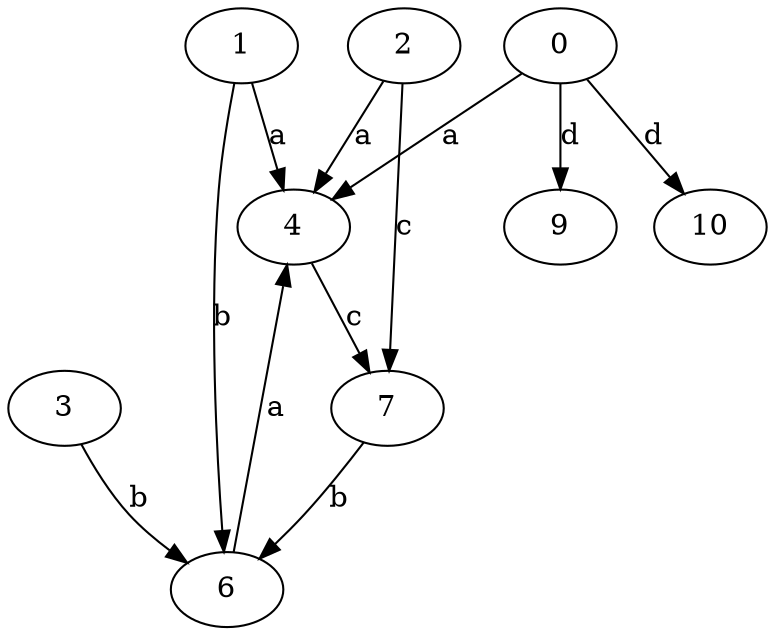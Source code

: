 strict digraph  {
2;
0;
3;
4;
6;
7;
9;
10;
1;
2 -> 4  [label=a];
2 -> 7  [label=c];
0 -> 4  [label=a];
0 -> 9  [label=d];
0 -> 10  [label=d];
3 -> 6  [label=b];
4 -> 7  [label=c];
6 -> 4  [label=a];
7 -> 6  [label=b];
1 -> 4  [label=a];
1 -> 6  [label=b];
}
